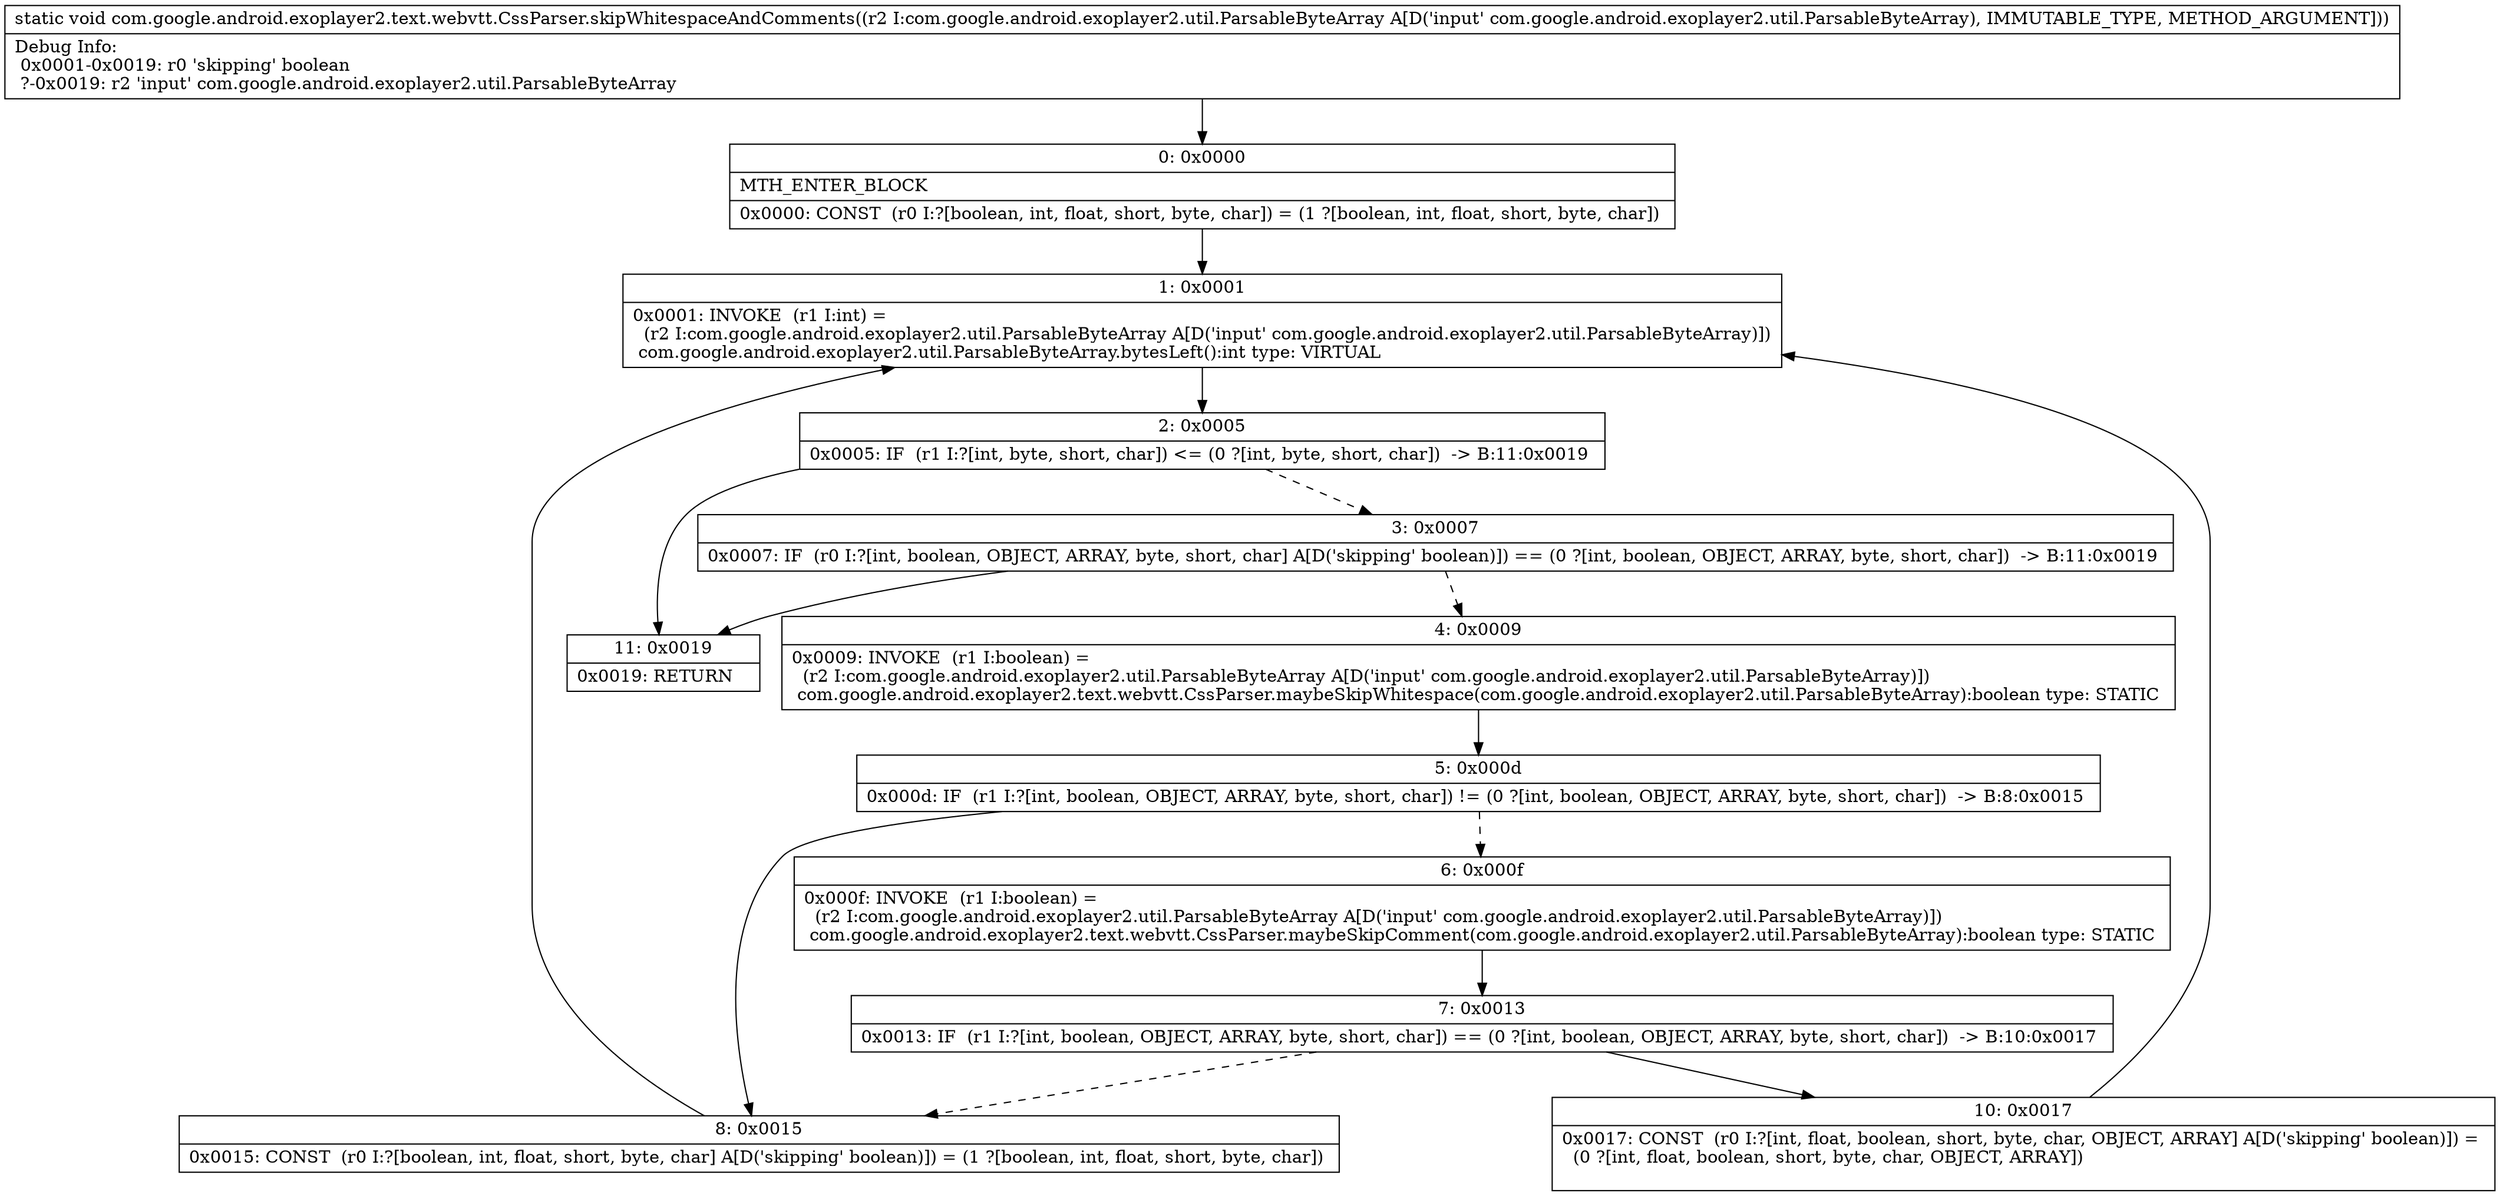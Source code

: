 digraph "CFG forcom.google.android.exoplayer2.text.webvtt.CssParser.skipWhitespaceAndComments(Lcom\/google\/android\/exoplayer2\/util\/ParsableByteArray;)V" {
Node_0 [shape=record,label="{0\:\ 0x0000|MTH_ENTER_BLOCK\l|0x0000: CONST  (r0 I:?[boolean, int, float, short, byte, char]) = (1 ?[boolean, int, float, short, byte, char]) \l}"];
Node_1 [shape=record,label="{1\:\ 0x0001|0x0001: INVOKE  (r1 I:int) = \l  (r2 I:com.google.android.exoplayer2.util.ParsableByteArray A[D('input' com.google.android.exoplayer2.util.ParsableByteArray)])\l com.google.android.exoplayer2.util.ParsableByteArray.bytesLeft():int type: VIRTUAL \l}"];
Node_2 [shape=record,label="{2\:\ 0x0005|0x0005: IF  (r1 I:?[int, byte, short, char]) \<= (0 ?[int, byte, short, char])  \-\> B:11:0x0019 \l}"];
Node_3 [shape=record,label="{3\:\ 0x0007|0x0007: IF  (r0 I:?[int, boolean, OBJECT, ARRAY, byte, short, char] A[D('skipping' boolean)]) == (0 ?[int, boolean, OBJECT, ARRAY, byte, short, char])  \-\> B:11:0x0019 \l}"];
Node_4 [shape=record,label="{4\:\ 0x0009|0x0009: INVOKE  (r1 I:boolean) = \l  (r2 I:com.google.android.exoplayer2.util.ParsableByteArray A[D('input' com.google.android.exoplayer2.util.ParsableByteArray)])\l com.google.android.exoplayer2.text.webvtt.CssParser.maybeSkipWhitespace(com.google.android.exoplayer2.util.ParsableByteArray):boolean type: STATIC \l}"];
Node_5 [shape=record,label="{5\:\ 0x000d|0x000d: IF  (r1 I:?[int, boolean, OBJECT, ARRAY, byte, short, char]) != (0 ?[int, boolean, OBJECT, ARRAY, byte, short, char])  \-\> B:8:0x0015 \l}"];
Node_6 [shape=record,label="{6\:\ 0x000f|0x000f: INVOKE  (r1 I:boolean) = \l  (r2 I:com.google.android.exoplayer2.util.ParsableByteArray A[D('input' com.google.android.exoplayer2.util.ParsableByteArray)])\l com.google.android.exoplayer2.text.webvtt.CssParser.maybeSkipComment(com.google.android.exoplayer2.util.ParsableByteArray):boolean type: STATIC \l}"];
Node_7 [shape=record,label="{7\:\ 0x0013|0x0013: IF  (r1 I:?[int, boolean, OBJECT, ARRAY, byte, short, char]) == (0 ?[int, boolean, OBJECT, ARRAY, byte, short, char])  \-\> B:10:0x0017 \l}"];
Node_8 [shape=record,label="{8\:\ 0x0015|0x0015: CONST  (r0 I:?[boolean, int, float, short, byte, char] A[D('skipping' boolean)]) = (1 ?[boolean, int, float, short, byte, char]) \l}"];
Node_10 [shape=record,label="{10\:\ 0x0017|0x0017: CONST  (r0 I:?[int, float, boolean, short, byte, char, OBJECT, ARRAY] A[D('skipping' boolean)]) = \l  (0 ?[int, float, boolean, short, byte, char, OBJECT, ARRAY])\l \l}"];
Node_11 [shape=record,label="{11\:\ 0x0019|0x0019: RETURN   \l}"];
MethodNode[shape=record,label="{static void com.google.android.exoplayer2.text.webvtt.CssParser.skipWhitespaceAndComments((r2 I:com.google.android.exoplayer2.util.ParsableByteArray A[D('input' com.google.android.exoplayer2.util.ParsableByteArray), IMMUTABLE_TYPE, METHOD_ARGUMENT]))  | Debug Info:\l  0x0001\-0x0019: r0 'skipping' boolean\l  ?\-0x0019: r2 'input' com.google.android.exoplayer2.util.ParsableByteArray\l}"];
MethodNode -> Node_0;
Node_0 -> Node_1;
Node_1 -> Node_2;
Node_2 -> Node_3[style=dashed];
Node_2 -> Node_11;
Node_3 -> Node_4[style=dashed];
Node_3 -> Node_11;
Node_4 -> Node_5;
Node_5 -> Node_6[style=dashed];
Node_5 -> Node_8;
Node_6 -> Node_7;
Node_7 -> Node_8[style=dashed];
Node_7 -> Node_10;
Node_8 -> Node_1;
Node_10 -> Node_1;
}

